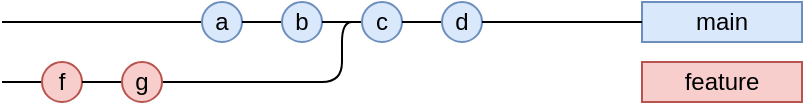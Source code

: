 <mxfile compressed="false" version="17.4.2" type="device">
<diagram id="a" name="Page-1">
  <mxGraphModel dx="532" dy="766" grid="1" gridSize="10" guides="1" tooltips="1" connect="1" arrows="1" fold="1" page="1" pageScale="1" pageWidth="413" pageHeight="583" math="0" shadow="0">
    <root>
      <mxCell id="0" />
      <mxCell id="1" parent="0" />
      <mxCell id="box1" value="main" style="rounded=0;whiteSpace=wrap;html=1;fillColor=#dae8fc;strokeColor=#6c8ebf;" parent="1" vertex="1">
        <mxGeometry x="320" y="20" width="80" height="20" as="geometry" />
      </mxCell>
    <mxCell id="l9" value="" style="endArrow=none;html=1;rounded=1;entryX=0;entryY=0.5;entryDx=0;entryDy=0;" edge="1" parent="1" target="b5">
      <mxGeometry width="50" height="50" relative="1" as="geometry">
        <mxPoint x="0" y="30" as="sourcePoint" />
        <mxPoint x="100" y="30" as="targetPoint" />
      </mxGeometry>
    </mxCell>
      <mxCell id="b5" value="a" style="ellipse;whiteSpace=wrap;html=1;fillColor=#dae8fc;strokeColor=#6c8ebf;" vertex="1" parent="1">
        <mxGeometry x="100" y="20" width="20" height="20" as="geometry" />
      </mxCell>
    <mxCell id="l10" value="" style="endArrow=none;html=1;rounded=1;exitX=1;exitY=0.5;exitDx=0;exitDy=0;entryX=0;entryY=0.5;entryDx=0;entryDy=0;" edge="1" parent="1" source="b5" target="b6">
      <mxGeometry width="50" height="50" relative="1" as="geometry">
        <mxPoint x="120" y="30" as="sourcePoint" />
        <mxPoint x="140" y="30" as="targetPoint" />
      </mxGeometry>
    </mxCell>
      <mxCell id="b6" value="b" style="ellipse;whiteSpace=wrap;html=1;fillColor=#dae8fc;strokeColor=#6c8ebf;" vertex="1" parent="1">
        <mxGeometry x="140" y="20" width="20" height="20" as="geometry" />
      </mxCell>
    <mxCell id="l11" value="" style="endArrow=none;html=1;rounded=1;exitX=1;exitY=0.5;exitDx=0;exitDy=0;entryX=0;entryY=0.5;entryDx=0;entryDy=0;" edge="1" parent="1" source="b6" target="b7">
      <mxGeometry width="50" height="50" relative="1" as="geometry">
        <mxPoint x="160" y="30" as="sourcePoint" />
        <mxPoint x="180" y="30" as="targetPoint" />
      </mxGeometry>
    </mxCell>
    <mxCell id="l12" value="" style="endArrow=none;html=1;rounded=1;exitX=1;exitY=0.5;exitDx=0;exitDy=0;entryX=0;entryY=0.5;entryDx=0;entryDy=0;" edge="1" parent="1" source="b4" target="b7">
      <mxGeometry width="50" height="50" relative="1" as="geometry">
        <mxPoint x="80" y="60" as="sourcePoint" />
        <mxPoint x="180" y="30" as="targetPoint" />
        <Array as="points">
          <mxPoint x="170" y="60" />
          <mxPoint x="170" y="30" />
        </Array>
      </mxGeometry>
    </mxCell>
      <mxCell id="b7" value="c" style="ellipse;whiteSpace=wrap;html=1;fillColor=#dae8fc;strokeColor=#6c8ebf;" vertex="1" parent="1">
        <mxGeometry x="180" y="20" width="20" height="20" as="geometry" />
      </mxCell>
    <mxCell id="l13" value="" style="endArrow=none;html=1;rounded=1;exitX=1;exitY=0.5;exitDx=0;exitDy=0;entryX=0;entryY=0.5;entryDx=0;entryDy=0;" edge="1" parent="1" source="b7" target="b8">
      <mxGeometry width="50" height="50" relative="1" as="geometry">
        <mxPoint x="200" y="30" as="sourcePoint" />
        <mxPoint x="220" y="30" as="targetPoint" />
      </mxGeometry>
    </mxCell>
      <mxCell id="b8" value="d" style="ellipse;whiteSpace=wrap;html=1;fillColor=#dae8fc;strokeColor=#6c8ebf;" vertex="1" parent="1">
        <mxGeometry x="220" y="20" width="20" height="20" as="geometry" />
      </mxCell>
    <mxCell id="l14" value="" style="endArrow=none;html=1;rounded=1;exitX=1;exitY=0.5;exitDx=0;exitDy=0;entryX=0;entryY=0.5;entryDx=0;entryDy=0;" edge="1" parent="1" source="b8" target="box1">
      <mxGeometry width="50" height="50" relative="1" as="geometry">
        <mxPoint x="240" y="30" as="sourcePoint" />
        <mxPoint x="320" y="30" as="targetPoint" />
      </mxGeometry>
    </mxCell>
      <mxCell id="box2" value="feature" style="rounded=0;whiteSpace=wrap;html=1;fillColor=#f8cecc;strokeColor=#b85450;" parent="1" vertex="1">
        <mxGeometry x="320" y="50" width="80" height="20" as="geometry" />
      </mxCell>
    <mxCell id="l15" value="" style="endArrow=none;html=1;rounded=1;entryX=0;entryY=0.5;entryDx=0;entryDy=0;" edge="1" parent="1" target="b3">
      <mxGeometry width="50" height="50" relative="1" as="geometry">
        <mxPoint x="0" y="60" as="sourcePoint" />
        <mxPoint x="20" y="60" as="targetPoint" />
      </mxGeometry>
    </mxCell>
      <mxCell id="b3" value="f" style="ellipse;whiteSpace=wrap;html=1;fillColor=#f8cecc;strokeColor=#b85450;" vertex="1" parent="1">
        <mxGeometry x="20" y="50" width="20" height="20" as="geometry" />
      </mxCell>
    <mxCell id="l16" value="" style="endArrow=none;html=1;rounded=1;exitX=1;exitY=0.5;exitDx=0;exitDy=0;entryX=0;entryY=0.5;entryDx=0;entryDy=0;" edge="1" parent="1" source="b3" target="b4">
      <mxGeometry width="50" height="50" relative="1" as="geometry">
        <mxPoint x="40" y="60" as="sourcePoint" />
        <mxPoint x="60" y="60" as="targetPoint" />
      </mxGeometry>
    </mxCell>
      <mxCell id="b4" value="g" style="ellipse;whiteSpace=wrap;html=1;fillColor=#f8cecc;strokeColor=#b85450;" vertex="1" parent="1">
        <mxGeometry x="60" y="50" width="20" height="20" as="geometry" />
      </mxCell>
      </root>
    </mxGraphModel>
  </diagram>
</mxfile>